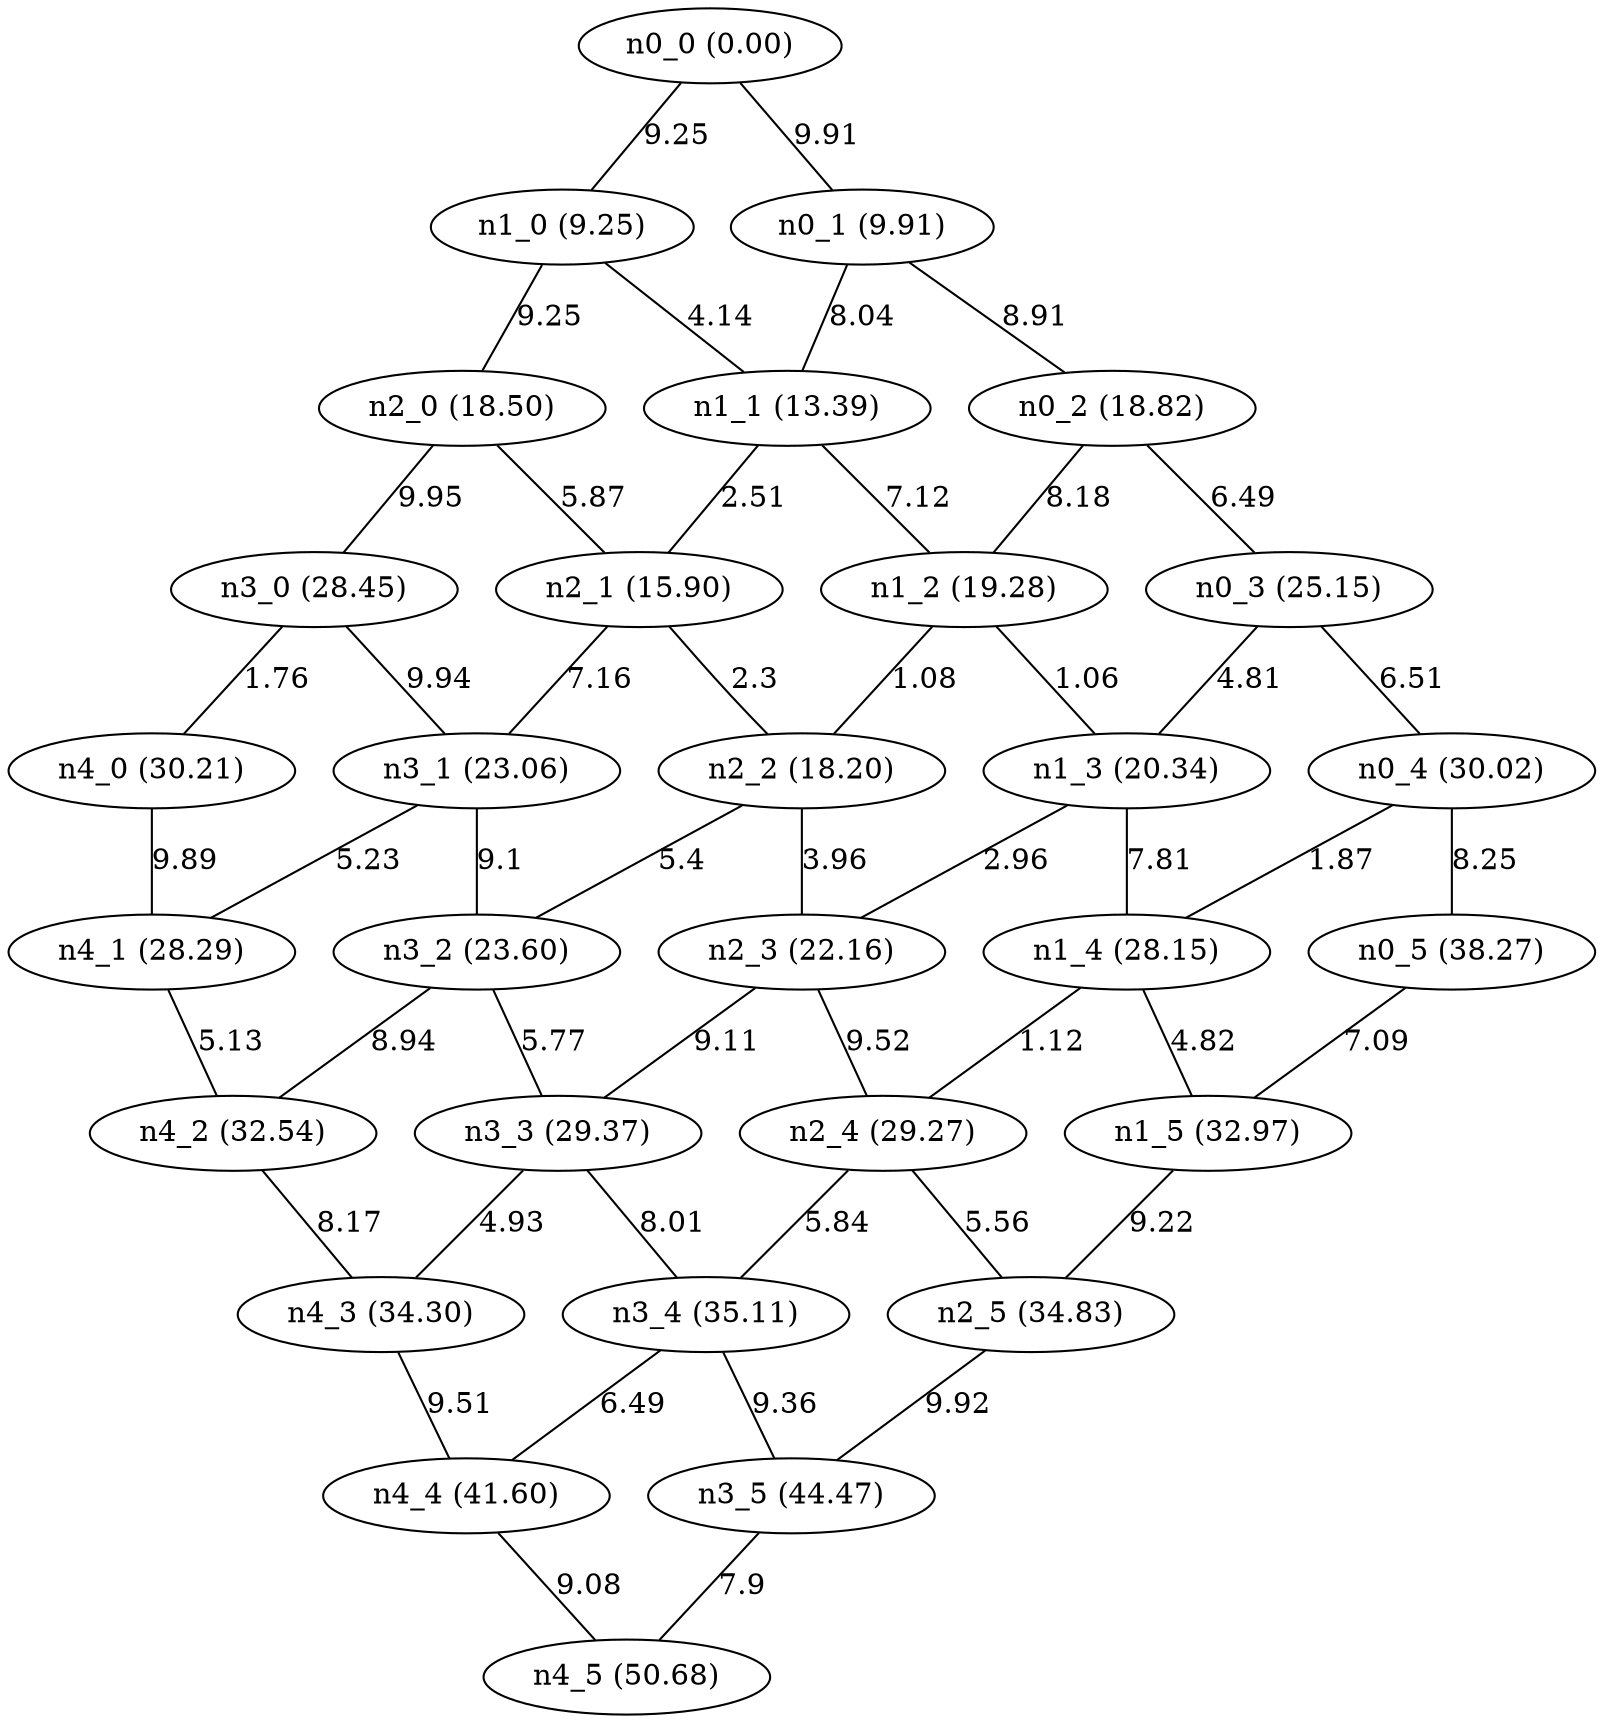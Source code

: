 graph G {
"n0_0 (0.00)";
"n3_5 (44.47)";
"n1_5 (32.97)";
"n0_5 (38.27)";
"n4_3 (34.30)";
"n1_2 (19.28)";
"n1_3 (20.34)";
"n1_4 (28.15)";
"n2_5 (34.83)";
"n4_2 (32.54)";
"n3_3 (29.37)";
"n2_1 (15.90)";
"n3_1 (23.06)";
"n3_0 (28.45)";
"n4_0 (30.21)";
"n2_0 (18.50)";
"n0_4 (30.02)";
"n0_2 (18.82)";
"n2_3 (22.16)";
"n2_4 (29.27)";
"n2_2 (18.20)";
"n1_0 (9.25)";
"n1_1 (13.39)";
"n0_3 (25.15)";
"n4_5 (50.68)";
"n3_4 (35.11)";
"n4_4 (41.60)";
"n4_1 (28.29)";
"n3_2 (23.60)";
"n0_1 (9.91)";
"n2_1 (15.90)" -- "n2_2 (18.20)" [label="2.3"];
"n2_4 (29.27)" -- "n2_5 (34.83)" [label="5.56"];
"n2_0 (18.50)" -- "n3_0 (28.45)" [label="9.95"];
"n2_3 (22.16)" -- "n2_4 (29.27)" [label="9.52"];
"n0_0 (0.00)" -- "n0_1 (9.91)" [label="9.91"];
"n3_2 (23.60)" -- "n3_3 (29.37)" [label="5.77"];
"n0_2 (18.82)" -- "n1_2 (19.28)" [label="8.18"];
"n0_0 (0.00)" -- "n1_0 (9.25)" [label="9.25"];
"n3_4 (35.11)" -- "n4_4 (41.60)" [label="6.49"];
"n4_3 (34.30)" -- "n4_4 (41.60)" [label="9.51"];
"n2_4 (29.27)" -- "n3_4 (35.11)" [label="5.84"];
"n1_3 (20.34)" -- "n2_3 (22.16)" [label="2.96"];
"n3_0 (28.45)" -- "n3_1 (23.06)" [label="9.94"];
"n4_1 (28.29)" -- "n4_2 (32.54)" [label="5.13"];
"n3_2 (23.60)" -- "n4_2 (32.54)" [label="8.94"];
"n0_3 (25.15)" -- "n0_4 (30.02)" [label="6.51"];
"n0_5 (38.27)" -- "n1_5 (32.97)" [label="7.09"];
"n0_1 (9.91)" -- "n0_2 (18.82)" [label="8.91"];
"n2_0 (18.50)" -- "n2_1 (15.90)" [label="5.87"];
"n2_2 (18.20)" -- "n3_2 (23.60)" [label="5.4"];
"n3_3 (29.37)" -- "n3_4 (35.11)" [label="8.01"];
"n4_4 (41.60)" -- "n4_5 (50.68)" [label="9.08"];
"n1_4 (28.15)" -- "n1_5 (32.97)" [label="4.82"];
"n0_4 (30.02)" -- "n1_4 (28.15)" [label="1.87"];
"n1_4 (28.15)" -- "n2_4 (29.27)" [label="1.12"];
"n1_0 (9.25)" -- "n2_0 (18.50)" [label="9.25"];
"n2_3 (22.16)" -- "n3_3 (29.37)" [label="9.11"];
"n2_1 (15.90)" -- "n3_1 (23.06)" [label="7.16"];
"n3_1 (23.06)" -- "n3_2 (23.60)" [label="9.1"];
"n3_1 (23.06)" -- "n4_1 (28.29)" [label="5.23"];
"n0_4 (30.02)" -- "n0_5 (38.27)" [label="8.25"];
"n3_0 (28.45)" -- "n4_0 (30.21)" [label="1.76"];
"n1_2 (19.28)" -- "n1_3 (20.34)" [label="1.06"];
"n0_1 (9.91)" -- "n1_1 (13.39)" [label="8.04"];
"n1_1 (13.39)" -- "n2_1 (15.90)" [label="2.51"];
"n2_2 (18.20)" -- "n2_3 (22.16)" [label="3.96"];
"n0_2 (18.82)" -- "n0_3 (25.15)" [label="6.49"];
"n3_4 (35.11)" -- "n3_5 (44.47)" [label="9.36"];
"n2_5 (34.83)" -- "n3_5 (44.47)" [label="9.92"];
"n3_5 (44.47)" -- "n4_5 (50.68)" [label="7.9"];
"n1_1 (13.39)" -- "n1_2 (19.28)" [label="7.12"];
"n4_0 (30.21)" -- "n4_1 (28.29)" [label="9.89"];
"n1_2 (19.28)" -- "n2_2 (18.20)" [label="1.08"];
"n3_3 (29.37)" -- "n4_3 (34.30)" [label="4.93"];
"n1_3 (20.34)" -- "n1_4 (28.15)" [label="7.81"];
"n1_5 (32.97)" -- "n2_5 (34.83)" [label="9.22"];
"n4_2 (32.54)" -- "n4_3 (34.30)" [label="8.17"];
"n1_0 (9.25)" -- "n1_1 (13.39)" [label="4.14"];
"n0_3 (25.15)" -- "n1_3 (20.34)" [label="4.81"];
}
